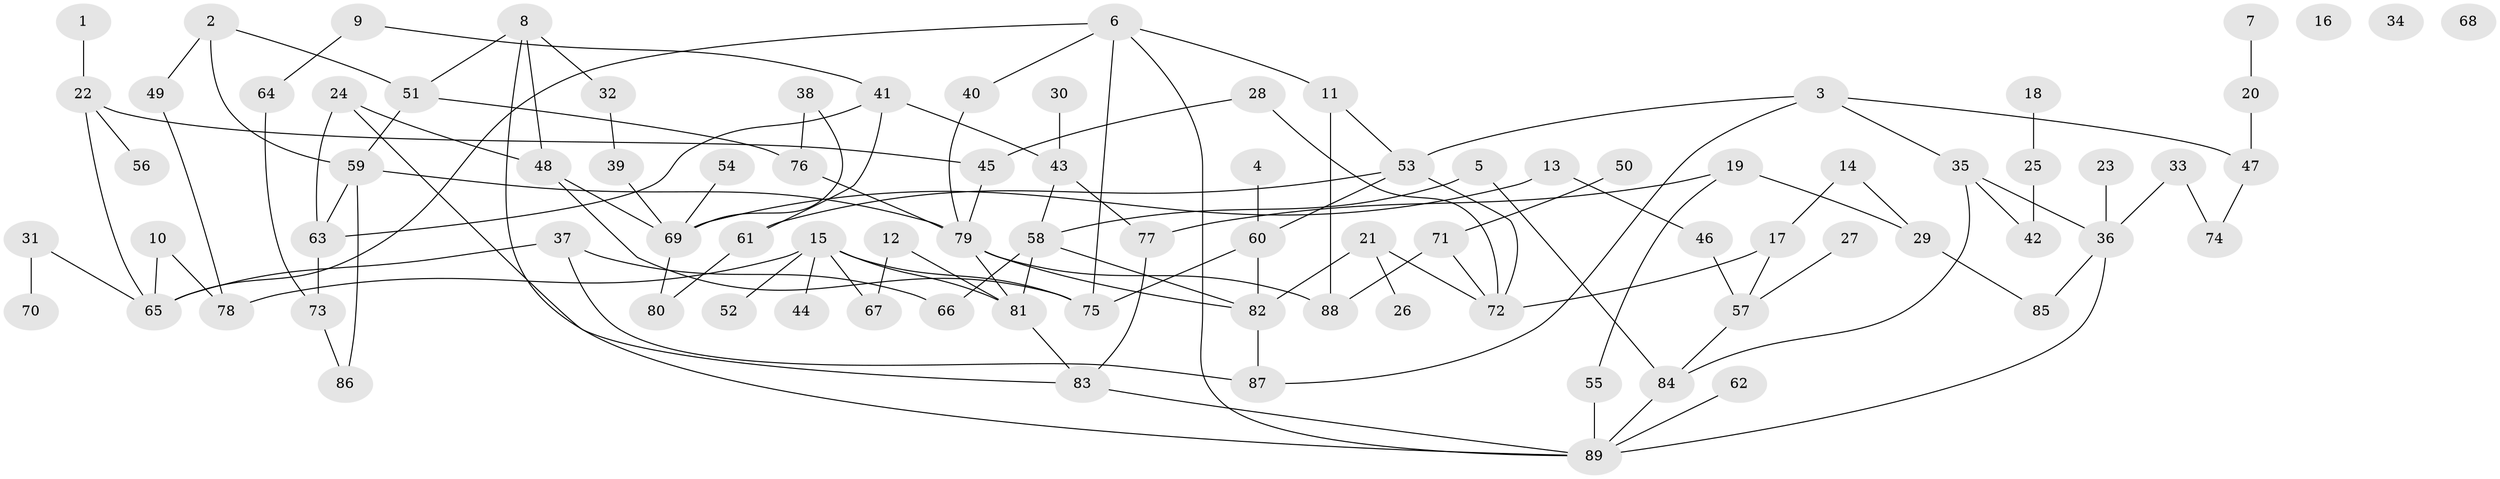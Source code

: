 // coarse degree distribution, {1: 0.2033898305084746, 4: 0.15254237288135594, 6: 0.0847457627118644, 3: 0.13559322033898305, 2: 0.23728813559322035, 5: 0.05084745762711865, 9: 0.03389830508474576, 8: 0.03389830508474576, 0: 0.05084745762711865, 7: 0.01694915254237288}
// Generated by graph-tools (version 1.1) at 2025/41/03/06/25 10:41:21]
// undirected, 89 vertices, 124 edges
graph export_dot {
graph [start="1"]
  node [color=gray90,style=filled];
  1;
  2;
  3;
  4;
  5;
  6;
  7;
  8;
  9;
  10;
  11;
  12;
  13;
  14;
  15;
  16;
  17;
  18;
  19;
  20;
  21;
  22;
  23;
  24;
  25;
  26;
  27;
  28;
  29;
  30;
  31;
  32;
  33;
  34;
  35;
  36;
  37;
  38;
  39;
  40;
  41;
  42;
  43;
  44;
  45;
  46;
  47;
  48;
  49;
  50;
  51;
  52;
  53;
  54;
  55;
  56;
  57;
  58;
  59;
  60;
  61;
  62;
  63;
  64;
  65;
  66;
  67;
  68;
  69;
  70;
  71;
  72;
  73;
  74;
  75;
  76;
  77;
  78;
  79;
  80;
  81;
  82;
  83;
  84;
  85;
  86;
  87;
  88;
  89;
  1 -- 22;
  2 -- 49;
  2 -- 51;
  2 -- 59;
  3 -- 35;
  3 -- 47;
  3 -- 53;
  3 -- 87;
  4 -- 60;
  5 -- 58;
  5 -- 84;
  6 -- 11;
  6 -- 40;
  6 -- 65;
  6 -- 75;
  6 -- 89;
  7 -- 20;
  8 -- 32;
  8 -- 48;
  8 -- 51;
  8 -- 89;
  9 -- 41;
  9 -- 64;
  10 -- 65;
  10 -- 78;
  11 -- 53;
  11 -- 88;
  12 -- 67;
  12 -- 81;
  13 -- 46;
  13 -- 69;
  14 -- 17;
  14 -- 29;
  15 -- 44;
  15 -- 52;
  15 -- 67;
  15 -- 75;
  15 -- 78;
  15 -- 81;
  17 -- 57;
  17 -- 72;
  18 -- 25;
  19 -- 29;
  19 -- 55;
  19 -- 77;
  20 -- 47;
  21 -- 26;
  21 -- 72;
  21 -- 82;
  22 -- 45;
  22 -- 56;
  22 -- 65;
  23 -- 36;
  24 -- 48;
  24 -- 63;
  24 -- 83;
  25 -- 42;
  27 -- 57;
  28 -- 45;
  28 -- 72;
  29 -- 85;
  30 -- 43;
  31 -- 65;
  31 -- 70;
  32 -- 39;
  33 -- 36;
  33 -- 74;
  35 -- 36;
  35 -- 42;
  35 -- 84;
  36 -- 85;
  36 -- 89;
  37 -- 65;
  37 -- 66;
  37 -- 87;
  38 -- 69;
  38 -- 76;
  39 -- 69;
  40 -- 79;
  41 -- 43;
  41 -- 61;
  41 -- 63;
  43 -- 58;
  43 -- 77;
  45 -- 79;
  46 -- 57;
  47 -- 74;
  48 -- 69;
  48 -- 75;
  49 -- 78;
  50 -- 71;
  51 -- 59;
  51 -- 76;
  53 -- 60;
  53 -- 61;
  53 -- 72;
  54 -- 69;
  55 -- 89;
  57 -- 84;
  58 -- 66;
  58 -- 81;
  58 -- 82;
  59 -- 63;
  59 -- 79;
  59 -- 86;
  60 -- 75;
  60 -- 82;
  61 -- 80;
  62 -- 89;
  63 -- 73;
  64 -- 73;
  69 -- 80;
  71 -- 72;
  71 -- 88;
  73 -- 86;
  76 -- 79;
  77 -- 83;
  79 -- 81;
  79 -- 82;
  79 -- 88;
  81 -- 83;
  82 -- 87;
  83 -- 89;
  84 -- 89;
}
